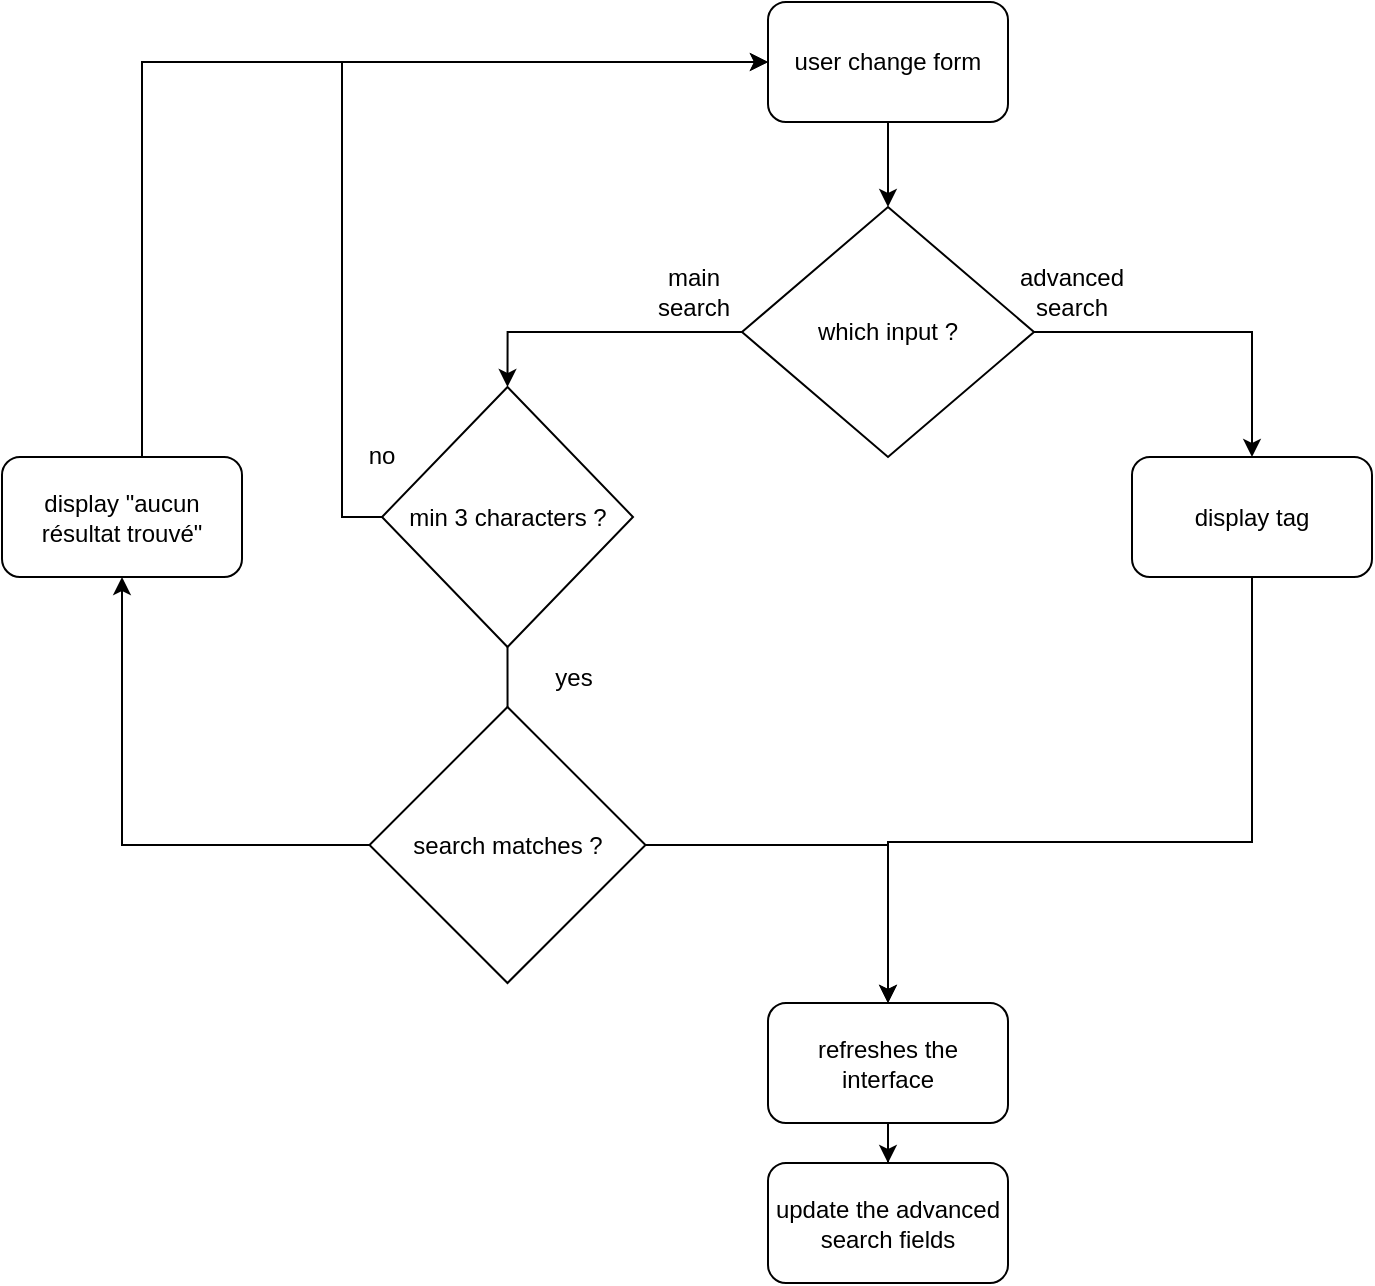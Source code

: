 <mxfile version="18.1.1" type="github">
  <diagram id="KbriIt30uOO37H-ZtImf" name="Page-1">
    <mxGraphModel dx="958" dy="660" grid="1" gridSize="10" guides="1" tooltips="1" connect="1" arrows="1" fold="1" page="1" pageScale="1" pageWidth="827" pageHeight="1169" math="0" shadow="0">
      <root>
        <mxCell id="0" />
        <mxCell id="1" parent="0" />
        <mxCell id="-CL84SH2chyq3mpjXUhF-50" style="edgeStyle=orthogonalEdgeStyle;rounded=0;orthogonalLoop=1;jettySize=auto;html=1;entryX=0.5;entryY=0;entryDx=0;entryDy=0;exitX=0.5;exitY=1;exitDx=0;exitDy=0;" parent="1" source="-CL84SH2chyq3mpjXUhF-1" target="-CL84SH2chyq3mpjXUhF-10" edge="1">
          <mxGeometry relative="1" as="geometry">
            <Array as="points">
              <mxPoint x="263" y="405" />
            </Array>
          </mxGeometry>
        </mxCell>
        <mxCell id="-CL84SH2chyq3mpjXUhF-61" style="edgeStyle=orthogonalEdgeStyle;rounded=0;orthogonalLoop=1;jettySize=auto;html=1;exitX=0;exitY=0.5;exitDx=0;exitDy=0;entryX=0;entryY=0.5;entryDx=0;entryDy=0;" parent="1" source="-CL84SH2chyq3mpjXUhF-1" target="-CL84SH2chyq3mpjXUhF-2" edge="1">
          <mxGeometry relative="1" as="geometry" />
        </mxCell>
        <mxCell id="-CL84SH2chyq3mpjXUhF-1" value="min 3 characters ? " style="rhombus;whiteSpace=wrap;html=1;" parent="1" vertex="1">
          <mxGeometry x="200" y="212.5" width="125.5" height="130" as="geometry" />
        </mxCell>
        <mxCell id="-CL84SH2chyq3mpjXUhF-54" style="edgeStyle=orthogonalEdgeStyle;rounded=0;orthogonalLoop=1;jettySize=auto;html=1;entryX=0.5;entryY=0;entryDx=0;entryDy=0;" parent="1" source="-CL84SH2chyq3mpjXUhF-2" target="-CL84SH2chyq3mpjXUhF-48" edge="1">
          <mxGeometry relative="1" as="geometry" />
        </mxCell>
        <mxCell id="-CL84SH2chyq3mpjXUhF-2" value="user change form" style="rounded=1;whiteSpace=wrap;html=1;" parent="1" vertex="1">
          <mxGeometry x="393" y="20" width="120" height="60" as="geometry" />
        </mxCell>
        <mxCell id="-CL84SH2chyq3mpjXUhF-22" style="edgeStyle=orthogonalEdgeStyle;rounded=0;orthogonalLoop=1;jettySize=auto;html=1;entryX=0.5;entryY=0;entryDx=0;entryDy=0;" parent="1" source="-CL84SH2chyq3mpjXUhF-10" target="-CL84SH2chyq3mpjXUhF-14" edge="1">
          <mxGeometry relative="1" as="geometry">
            <mxPoint x="286" y="510.5" as="targetPoint" />
          </mxGeometry>
        </mxCell>
        <mxCell id="-CL84SH2chyq3mpjXUhF-44" value="" style="edgeStyle=orthogonalEdgeStyle;rounded=0;orthogonalLoop=1;jettySize=auto;html=1;entryX=0.5;entryY=1;entryDx=0;entryDy=0;" parent="1" source="-CL84SH2chyq3mpjXUhF-10" target="-CL84SH2chyq3mpjXUhF-43" edge="1">
          <mxGeometry relative="1" as="geometry" />
        </mxCell>
        <mxCell id="-CL84SH2chyq3mpjXUhF-10" value="search matches ?" style="rhombus;whiteSpace=wrap;html=1;" parent="1" vertex="1">
          <mxGeometry x="193.75" y="372.5" width="138" height="138" as="geometry" />
        </mxCell>
        <mxCell id="-CL84SH2chyq3mpjXUhF-13" value="yes" style="text;html=1;strokeColor=none;fillColor=none;align=center;verticalAlign=middle;whiteSpace=wrap;rounded=0;" parent="1" vertex="1">
          <mxGeometry x="265.5" y="342.5" width="60" height="30" as="geometry" />
        </mxCell>
        <mxCell id="-CL84SH2chyq3mpjXUhF-21" value="" style="edgeStyle=orthogonalEdgeStyle;rounded=0;orthogonalLoop=1;jettySize=auto;html=1;" parent="1" source="-CL84SH2chyq3mpjXUhF-14" target="-CL84SH2chyq3mpjXUhF-19" edge="1">
          <mxGeometry relative="1" as="geometry" />
        </mxCell>
        <mxCell id="-CL84SH2chyq3mpjXUhF-14" value="refreshes the interface" style="rounded=1;whiteSpace=wrap;html=1;" parent="1" vertex="1">
          <mxGeometry x="393" y="520.5" width="120" height="60" as="geometry" />
        </mxCell>
        <mxCell id="-CL84SH2chyq3mpjXUhF-19" value="update the advanced search fields" style="rounded=1;whiteSpace=wrap;html=1;" parent="1" vertex="1">
          <mxGeometry x="393" y="600.5" width="120" height="60" as="geometry" />
        </mxCell>
        <mxCell id="-CL84SH2chyq3mpjXUhF-59" style="edgeStyle=orthogonalEdgeStyle;rounded=0;orthogonalLoop=1;jettySize=auto;html=1;entryX=0.5;entryY=0;entryDx=0;entryDy=0;" parent="1" source="-CL84SH2chyq3mpjXUhF-32" target="-CL84SH2chyq3mpjXUhF-14" edge="1">
          <mxGeometry relative="1" as="geometry">
            <Array as="points">
              <mxPoint x="635" y="440" />
              <mxPoint x="453" y="440" />
            </Array>
          </mxGeometry>
        </mxCell>
        <mxCell id="-CL84SH2chyq3mpjXUhF-32" value="display tag" style="rounded=1;whiteSpace=wrap;html=1;" parent="1" vertex="1">
          <mxGeometry x="575" y="247.5" width="120" height="60" as="geometry" />
        </mxCell>
        <mxCell id="-CL84SH2chyq3mpjXUhF-41" value="no" style="text;html=1;strokeColor=none;fillColor=none;align=center;verticalAlign=middle;whiteSpace=wrap;rounded=0;" parent="1" vertex="1">
          <mxGeometry x="170" y="230" width="60" height="33" as="geometry" />
        </mxCell>
        <mxCell id="-CL84SH2chyq3mpjXUhF-51" style="edgeStyle=orthogonalEdgeStyle;rounded=0;orthogonalLoop=1;jettySize=auto;html=1;entryX=0;entryY=0.5;entryDx=0;entryDy=0;exitX=0.5;exitY=0;exitDx=0;exitDy=0;" parent="1" source="-CL84SH2chyq3mpjXUhF-43" target="-CL84SH2chyq3mpjXUhF-2" edge="1">
          <mxGeometry relative="1" as="geometry">
            <Array as="points">
              <mxPoint x="80" y="50" />
            </Array>
          </mxGeometry>
        </mxCell>
        <mxCell id="-CL84SH2chyq3mpjXUhF-43" value="display &quot;aucun résultat trouvé&quot;" style="rounded=1;whiteSpace=wrap;html=1;" parent="1" vertex="1">
          <mxGeometry x="10" y="247.5" width="120" height="60" as="geometry" />
        </mxCell>
        <mxCell id="-CL84SH2chyq3mpjXUhF-52" style="edgeStyle=orthogonalEdgeStyle;rounded=0;orthogonalLoop=1;jettySize=auto;html=1;entryX=0.5;entryY=0;entryDx=0;entryDy=0;" parent="1" source="-CL84SH2chyq3mpjXUhF-48" target="-CL84SH2chyq3mpjXUhF-1" edge="1">
          <mxGeometry relative="1" as="geometry" />
        </mxCell>
        <mxCell id="-CL84SH2chyq3mpjXUhF-53" style="edgeStyle=orthogonalEdgeStyle;rounded=0;orthogonalLoop=1;jettySize=auto;html=1;entryX=0.5;entryY=0;entryDx=0;entryDy=0;" parent="1" source="-CL84SH2chyq3mpjXUhF-48" target="-CL84SH2chyq3mpjXUhF-32" edge="1">
          <mxGeometry relative="1" as="geometry">
            <mxPoint x="635" y="220" as="targetPoint" />
          </mxGeometry>
        </mxCell>
        <mxCell id="-CL84SH2chyq3mpjXUhF-48" value="which input ?" style="rhombus;whiteSpace=wrap;html=1;" parent="1" vertex="1">
          <mxGeometry x="380" y="122.5" width="146" height="125" as="geometry" />
        </mxCell>
        <mxCell id="-CL84SH2chyq3mpjXUhF-62" value="main search" style="text;html=1;strokeColor=none;fillColor=none;align=center;verticalAlign=middle;whiteSpace=wrap;rounded=0;" parent="1" vertex="1">
          <mxGeometry x="325.5" y="150" width="60" height="30" as="geometry" />
        </mxCell>
        <mxCell id="-CL84SH2chyq3mpjXUhF-63" value="advanced search" style="text;html=1;strokeColor=none;fillColor=none;align=center;verticalAlign=middle;whiteSpace=wrap;rounded=0;" parent="1" vertex="1">
          <mxGeometry x="515" y="150" width="60" height="30" as="geometry" />
        </mxCell>
      </root>
    </mxGraphModel>
  </diagram>
</mxfile>

